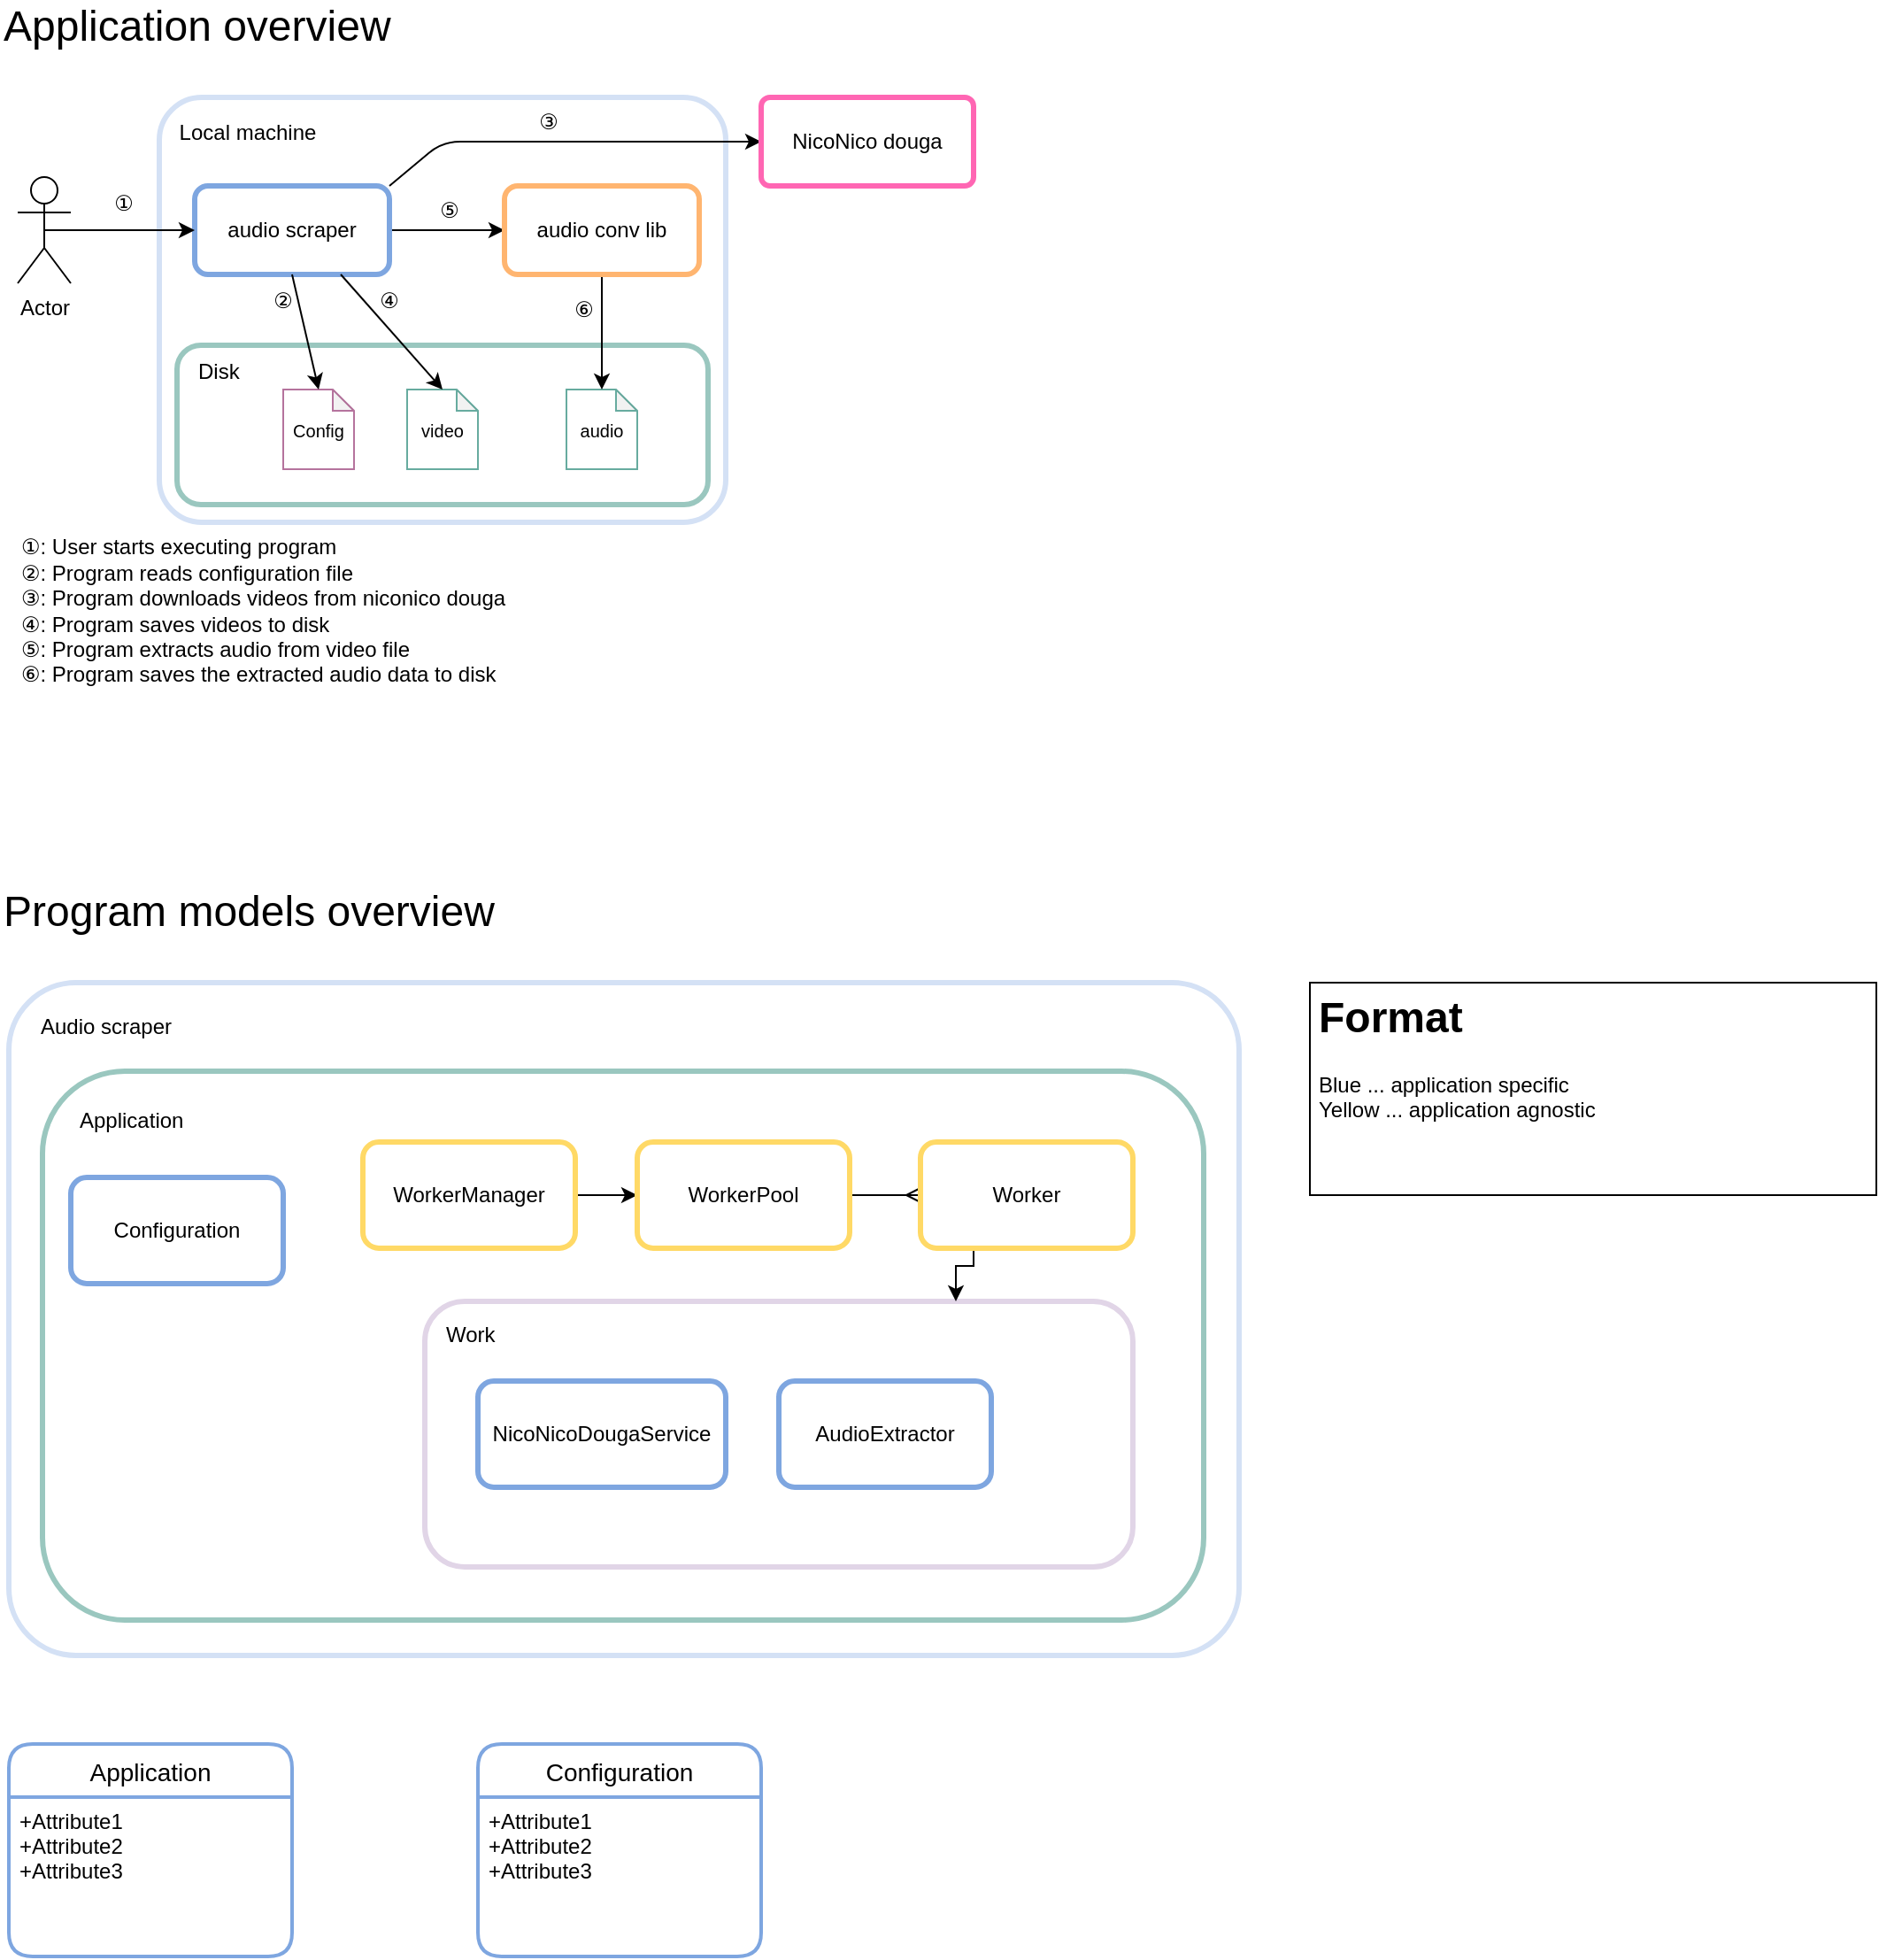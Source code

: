 <mxfile version="15.7.0" type="device"><diagram id="R2lEEEUBdFMjLlhIrx00" name="Page-1"><mxGraphModel dx="1186" dy="739" grid="1" gridSize="10" guides="1" tooltips="1" connect="1" arrows="1" fold="1" page="1" pageScale="1" pageWidth="850" pageHeight="1100" math="0" shadow="0" extFonts="Permanent Marker^https://fonts.googleapis.com/css?family=Permanent+Marker"><root><mxCell id="0"/><mxCell id="1" parent="0"/><mxCell id="x89lHi3yCZCwqDI0kNVP-3" value="Actor" style="shape=umlActor;verticalLabelPosition=bottom;verticalAlign=top;html=1;outlineConnect=0;" parent="1" vertex="1"><mxGeometry x="50" y="185" width="30" height="60" as="geometry"/></mxCell><mxCell id="x89lHi3yCZCwqDI0kNVP-2" value="" style="rounded=1;arcSize=10;whiteSpace=wrap;html=1;align=center;strokeWidth=3;strokeColor=#D4E1F5;" parent="1" vertex="1"><mxGeometry x="130" y="140" width="320" height="240" as="geometry"/></mxCell><mxCell id="x89lHi3yCZCwqDI0kNVP-9" value="Local machine" style="text;html=1;strokeColor=none;fillColor=none;align=center;verticalAlign=middle;whiteSpace=wrap;rounded=0;" parent="1" vertex="1"><mxGeometry x="140" y="150" width="80" height="20" as="geometry"/></mxCell><mxCell id="x89lHi3yCZCwqDI0kNVP-10" value="" style="rounded=1;whiteSpace=wrap;html=1;strokeWidth=3;strokeColor=#9AC7BF;" parent="1" vertex="1"><mxGeometry x="140" y="280" width="300" height="90" as="geometry"/></mxCell><mxCell id="x89lHi3yCZCwqDI0kNVP-11" value="Disk" style="text;html=1;strokeColor=none;fillColor=none;align=left;verticalAlign=middle;whiteSpace=wrap;rounded=0;" parent="1" vertex="1"><mxGeometry x="150" y="285" width="50" height="20" as="geometry"/></mxCell><mxCell id="x89lHi3yCZCwqDI0kNVP-33" style="edgeStyle=orthogonalEdgeStyle;rounded=0;orthogonalLoop=1;jettySize=auto;html=1;exitX=1;exitY=0.5;exitDx=0;exitDy=0;entryX=0;entryY=0.5;entryDx=0;entryDy=0;" parent="1" source="x89lHi3yCZCwqDI0kNVP-12" target="x89lHi3yCZCwqDI0kNVP-32" edge="1"><mxGeometry relative="1" as="geometry"/></mxCell><mxCell id="x89lHi3yCZCwqDI0kNVP-12" value="audio scraper" style="rounded=1;whiteSpace=wrap;html=1;strokeWidth=3;strokeColor=#7EA6E0;" parent="1" vertex="1"><mxGeometry x="150" y="190" width="110" height="50" as="geometry"/></mxCell><mxCell id="x89lHi3yCZCwqDI0kNVP-21" value="&lt;font style=&quot;font-size: 10px&quot;&gt;Config&lt;/font&gt;" style="shape=note;whiteSpace=wrap;html=1;backgroundOutline=1;darkOpacity=0.05;strokeWidth=1;fillColor=none;gradientColor=none;size=12;strokeColor=#B5739D;" parent="1" vertex="1"><mxGeometry x="200" y="305" width="40" height="45" as="geometry"/></mxCell><mxCell id="x89lHi3yCZCwqDI0kNVP-23" value="" style="endArrow=classic;html=1;exitX=0.5;exitY=0.5;exitDx=0;exitDy=0;exitPerimeter=0;entryX=0;entryY=0.5;entryDx=0;entryDy=0;" parent="1" source="x89lHi3yCZCwqDI0kNVP-3" target="x89lHi3yCZCwqDI0kNVP-12" edge="1"><mxGeometry width="50" height="50" relative="1" as="geometry"><mxPoint x="360" y="360" as="sourcePoint"/><mxPoint x="410" y="310" as="targetPoint"/></mxGeometry></mxCell><mxCell id="x89lHi3yCZCwqDI0kNVP-26" value="" style="endArrow=classic;html=1;entryX=0.5;entryY=0;entryDx=0;entryDy=0;entryPerimeter=0;exitX=0.5;exitY=1;exitDx=0;exitDy=0;" parent="1" source="x89lHi3yCZCwqDI0kNVP-12" target="x89lHi3yCZCwqDI0kNVP-21" edge="1"><mxGeometry width="50" height="50" relative="1" as="geometry"><mxPoint x="390" y="380" as="sourcePoint"/><mxPoint x="440" y="330" as="targetPoint"/></mxGeometry></mxCell><mxCell id="x89lHi3yCZCwqDI0kNVP-27" value="" style="endArrow=classic;html=1;entryX=0;entryY=0.5;entryDx=0;entryDy=0;exitX=1;exitY=0;exitDx=0;exitDy=0;" parent="1" source="x89lHi3yCZCwqDI0kNVP-12" target="x89lHi3yCZCwqDI0kNVP-5" edge="1"><mxGeometry width="50" height="50" relative="1" as="geometry"><mxPoint x="390" y="380" as="sourcePoint"/><mxPoint x="440" y="330" as="targetPoint"/><Array as="points"><mxPoint x="290" y="165"/></Array></mxGeometry></mxCell><mxCell id="x89lHi3yCZCwqDI0kNVP-5" value="NicoNico douga" style="rounded=1;arcSize=10;whiteSpace=wrap;html=1;align=center;strokeWidth=3;strokeColor=#FF66B3;" parent="1" vertex="1"><mxGeometry x="470" y="140" width="120" height="50" as="geometry"/></mxCell><mxCell id="x89lHi3yCZCwqDI0kNVP-29" value="&lt;font style=&quot;font-size: 10px&quot;&gt;video&lt;/font&gt;" style="shape=note;whiteSpace=wrap;html=1;backgroundOutline=1;darkOpacity=0.05;strokeWidth=1;fillColor=none;gradientColor=none;size=12;strokeColor=#67AB9F;" parent="1" vertex="1"><mxGeometry x="270" y="305" width="40" height="45" as="geometry"/></mxCell><mxCell id="x89lHi3yCZCwqDI0kNVP-30" value="" style="endArrow=classic;html=1;exitX=0.75;exitY=1;exitDx=0;exitDy=0;entryX=0.5;entryY=0;entryDx=0;entryDy=0;entryPerimeter=0;" parent="1" source="x89lHi3yCZCwqDI0kNVP-12" target="x89lHi3yCZCwqDI0kNVP-29" edge="1"><mxGeometry width="50" height="50" relative="1" as="geometry"><mxPoint x="400" y="350" as="sourcePoint"/><mxPoint x="450" y="300" as="targetPoint"/></mxGeometry></mxCell><mxCell id="x89lHi3yCZCwqDI0kNVP-31" value="&lt;font style=&quot;font-size: 10px&quot;&gt;audio&lt;/font&gt;" style="shape=note;whiteSpace=wrap;html=1;backgroundOutline=1;darkOpacity=0.05;strokeWidth=1;fillColor=none;gradientColor=none;size=12;strokeColor=#67AB9F;" parent="1" vertex="1"><mxGeometry x="360" y="305" width="40" height="45" as="geometry"/></mxCell><mxCell id="x89lHi3yCZCwqDI0kNVP-34" style="edgeStyle=orthogonalEdgeStyle;rounded=0;orthogonalLoop=1;jettySize=auto;html=1;exitX=0.5;exitY=1;exitDx=0;exitDy=0;entryX=0.5;entryY=0;entryDx=0;entryDy=0;entryPerimeter=0;" parent="1" source="x89lHi3yCZCwqDI0kNVP-32" target="x89lHi3yCZCwqDI0kNVP-31" edge="1"><mxGeometry relative="1" as="geometry"/></mxCell><mxCell id="x89lHi3yCZCwqDI0kNVP-32" value="audio conv lib" style="rounded=1;whiteSpace=wrap;html=1;strokeWidth=3;strokeColor=#FFB570;" parent="1" vertex="1"><mxGeometry x="325" y="190" width="110" height="50" as="geometry"/></mxCell><mxCell id="x89lHi3yCZCwqDI0kNVP-35" value="①" style="text;html=1;strokeColor=none;fillColor=none;align=center;verticalAlign=middle;whiteSpace=wrap;rounded=0;" parent="1" vertex="1"><mxGeometry x="100" y="190" width="20" height="20" as="geometry"/></mxCell><mxCell id="x89lHi3yCZCwqDI0kNVP-36" value="②" style="text;html=1;strokeColor=none;fillColor=none;align=center;verticalAlign=middle;whiteSpace=wrap;rounded=0;" parent="1" vertex="1"><mxGeometry x="190" y="245" width="20" height="20" as="geometry"/></mxCell><mxCell id="x89lHi3yCZCwqDI0kNVP-37" value="③" style="text;html=1;strokeColor=none;fillColor=none;align=center;verticalAlign=middle;whiteSpace=wrap;rounded=0;" parent="1" vertex="1"><mxGeometry x="340" y="144" width="20" height="20" as="geometry"/></mxCell><mxCell id="x89lHi3yCZCwqDI0kNVP-38" value="④" style="text;html=1;strokeColor=none;fillColor=none;align=center;verticalAlign=middle;whiteSpace=wrap;rounded=0;" parent="1" vertex="1"><mxGeometry x="250" y="245" width="20" height="20" as="geometry"/></mxCell><mxCell id="x89lHi3yCZCwqDI0kNVP-39" value="⑤" style="text;html=1;strokeColor=none;fillColor=none;align=center;verticalAlign=middle;whiteSpace=wrap;rounded=0;" parent="1" vertex="1"><mxGeometry x="284" y="194" width="20" height="20" as="geometry"/></mxCell><mxCell id="x89lHi3yCZCwqDI0kNVP-40" value="⑥" style="text;html=1;strokeColor=none;fillColor=none;align=center;verticalAlign=middle;whiteSpace=wrap;rounded=0;" parent="1" vertex="1"><mxGeometry x="360" y="250" width="20" height="20" as="geometry"/></mxCell><mxCell id="x89lHi3yCZCwqDI0kNVP-41" value="Application overview" style="text;html=1;strokeColor=none;fillColor=none;align=left;verticalAlign=middle;whiteSpace=wrap;rounded=0;fontSize=24;" parent="1" vertex="1"><mxGeometry x="40" y="90" width="230" height="20" as="geometry"/></mxCell><mxCell id="x89lHi3yCZCwqDI0kNVP-43" value="①: User starts executing program&lt;br&gt;②: Program reads configuration file&lt;br&gt;③: Program downloads videos from niconico douga&lt;br&gt;④: Program saves videos to disk&lt;br&gt;⑤: Program extracts audio from video file&lt;br&gt;⑥: Program saves the extracted audio data to disk" style="text;html=1;strokeColor=none;fillColor=none;align=left;verticalAlign=middle;whiteSpace=wrap;rounded=0;fontSize=12;" parent="1" vertex="1"><mxGeometry x="50" y="390" width="370" height="80" as="geometry"/></mxCell><mxCell id="hpQlUhlg8BPZ54sxjIZC-1" value="Program models overview" style="text;html=1;strokeColor=none;fillColor=none;align=left;verticalAlign=middle;rounded=0;fontSize=24;" parent="1" vertex="1"><mxGeometry x="40" y="590" width="300" height="20" as="geometry"/></mxCell><mxCell id="hpQlUhlg8BPZ54sxjIZC-2" value="" style="rounded=1;arcSize=10;whiteSpace=wrap;html=1;align=center;strokeWidth=3;strokeColor=#D4E1F5;" parent="1" vertex="1"><mxGeometry x="45" y="640" width="695" height="380" as="geometry"/></mxCell><mxCell id="hpQlUhlg8BPZ54sxjIZC-3" value="Audio scraper" style="text;html=1;strokeColor=none;fillColor=none;align=center;verticalAlign=middle;whiteSpace=wrap;rounded=0;" parent="1" vertex="1"><mxGeometry x="60" y="650" width="80" height="30" as="geometry"/></mxCell><mxCell id="hpQlUhlg8BPZ54sxjIZC-4" value="" style="rounded=1;whiteSpace=wrap;html=1;strokeWidth=3;strokeColor=#9AC7BF;" parent="1" vertex="1"><mxGeometry x="64" y="690" width="656" height="310" as="geometry"/></mxCell><mxCell id="hpQlUhlg8BPZ54sxjIZC-7" value="Application" style="text;html=1;strokeColor=none;fillColor=none;align=left;verticalAlign=middle;whiteSpace=wrap;rounded=0;" parent="1" vertex="1"><mxGeometry x="83" y="703" width="90" height="30" as="geometry"/></mxCell><mxCell id="hpQlUhlg8BPZ54sxjIZC-9" value="Configuration" style="rounded=1;whiteSpace=wrap;html=1;strokeColor=#7EA6E0;strokeWidth=3;align=center;" parent="1" vertex="1"><mxGeometry x="80" y="750" width="120" height="60" as="geometry"/></mxCell><mxCell id="hpQlUhlg8BPZ54sxjIZC-16" style="edgeStyle=orthogonalEdgeStyle;rounded=0;orthogonalLoop=1;jettySize=auto;html=1;exitX=1;exitY=0.5;exitDx=0;exitDy=0;" parent="1" source="hpQlUhlg8BPZ54sxjIZC-11" target="hpQlUhlg8BPZ54sxjIZC-13" edge="1"><mxGeometry relative="1" as="geometry"><Array as="points"><mxPoint x="385" y="760"/><mxPoint x="385" y="760"/></Array></mxGeometry></mxCell><mxCell id="hpQlUhlg8BPZ54sxjIZC-11" value="WorkerManager" style="rounded=1;whiteSpace=wrap;html=1;strokeColor=#FFD966;strokeWidth=3;align=center;" parent="1" vertex="1"><mxGeometry x="245" y="730" width="120" height="60" as="geometry"/></mxCell><mxCell id="hpQlUhlg8BPZ54sxjIZC-30" style="edgeStyle=orthogonalEdgeStyle;rounded=0;orthogonalLoop=1;jettySize=auto;html=1;exitX=1;exitY=0.5;exitDx=0;exitDy=0;entryX=0;entryY=0.5;entryDx=0;entryDy=0;endArrow=ERmany;endFill=0;" parent="1" source="hpQlUhlg8BPZ54sxjIZC-13" target="hpQlUhlg8BPZ54sxjIZC-29" edge="1"><mxGeometry relative="1" as="geometry"/></mxCell><mxCell id="hpQlUhlg8BPZ54sxjIZC-13" value="WorkerPool" style="rounded=1;whiteSpace=wrap;html=1;strokeColor=#FFD966;strokeWidth=3;align=center;" parent="1" vertex="1"><mxGeometry x="400" y="730" width="120" height="60" as="geometry"/></mxCell><mxCell id="hpQlUhlg8BPZ54sxjIZC-26" value="" style="rounded=1;whiteSpace=wrap;html=1;strokeColor=#E1D5E7;strokeWidth=3;align=center;" parent="1" vertex="1"><mxGeometry x="280" y="820" width="400" height="150" as="geometry"/></mxCell><mxCell id="hpQlUhlg8BPZ54sxjIZC-15" value="AudioExtractor" style="rounded=1;whiteSpace=wrap;html=1;strokeColor=#7EA6E0;strokeWidth=3;align=center;" parent="1" vertex="1"><mxGeometry x="480" y="865" width="120" height="60" as="geometry"/></mxCell><mxCell id="hpQlUhlg8BPZ54sxjIZC-31" style="edgeStyle=orthogonalEdgeStyle;rounded=0;orthogonalLoop=1;jettySize=auto;html=1;exitX=0.25;exitY=1;exitDx=0;exitDy=0;entryX=0.75;entryY=0;entryDx=0;entryDy=0;endArrow=classic;endFill=1;" parent="1" source="hpQlUhlg8BPZ54sxjIZC-29" target="hpQlUhlg8BPZ54sxjIZC-26" edge="1"><mxGeometry relative="1" as="geometry"><Array as="points"><mxPoint x="590" y="800"/><mxPoint x="580" y="800"/></Array></mxGeometry></mxCell><mxCell id="hpQlUhlg8BPZ54sxjIZC-29" value="Worker" style="rounded=1;whiteSpace=wrap;html=1;strokeColor=#FFD966;strokeWidth=3;align=center;" parent="1" vertex="1"><mxGeometry x="560" y="730" width="120" height="60" as="geometry"/></mxCell><mxCell id="hpQlUhlg8BPZ54sxjIZC-32" value="Work" style="text;html=1;strokeColor=none;fillColor=none;align=left;verticalAlign=middle;whiteSpace=wrap;rounded=0;" parent="1" vertex="1"><mxGeometry x="290" y="824" width="90" height="30" as="geometry"/></mxCell><mxCell id="hpQlUhlg8BPZ54sxjIZC-10" value="NicoNicoDougaService" style="rounded=1;whiteSpace=wrap;html=1;strokeColor=#7EA6E0;strokeWidth=3;align=center;" parent="1" vertex="1"><mxGeometry x="310" y="865" width="140" height="60" as="geometry"/></mxCell><mxCell id="VvpjeEXXerQei1ek4trD-18" value="Application" style="swimlane;childLayout=stackLayout;horizontal=1;startSize=30;horizontalStack=0;rounded=1;fontSize=14;fontStyle=0;strokeWidth=2;resizeParent=0;resizeLast=1;shadow=0;dashed=0;align=center;fontColor=#000000;strokeColor=#7EA6E0;" vertex="1" parent="1"><mxGeometry x="45" y="1070" width="160" height="120" as="geometry"/></mxCell><mxCell id="VvpjeEXXerQei1ek4trD-19" value="+Attribute1&#10;+Attribute2&#10;+Attribute3" style="align=left;strokeColor=none;fillColor=none;spacingLeft=4;fontSize=12;verticalAlign=top;resizable=0;rotatable=0;part=1;" vertex="1" parent="VvpjeEXXerQei1ek4trD-18"><mxGeometry y="30" width="160" height="90" as="geometry"/></mxCell><mxCell id="VvpjeEXXerQei1ek4trD-20" value="Configuration" style="swimlane;childLayout=stackLayout;horizontal=1;startSize=30;horizontalStack=0;rounded=1;fontSize=14;fontStyle=0;strokeWidth=2;resizeParent=0;resizeLast=1;shadow=0;dashed=0;align=center;fontColor=#000000;strokeColor=#7EA6E0;" vertex="1" parent="1"><mxGeometry x="310" y="1070" width="160" height="120" as="geometry"/></mxCell><mxCell id="VvpjeEXXerQei1ek4trD-21" value="+Attribute1&#10;+Attribute2&#10;+Attribute3" style="align=left;strokeColor=none;fillColor=none;spacingLeft=4;fontSize=12;verticalAlign=top;resizable=0;rotatable=0;part=1;" vertex="1" parent="VvpjeEXXerQei1ek4trD-20"><mxGeometry y="30" width="160" height="90" as="geometry"/></mxCell><mxCell id="VvpjeEXXerQei1ek4trD-25" value="&lt;h1&gt;&lt;span&gt;Format&lt;/span&gt;&lt;/h1&gt;&lt;div&gt;Blue ... application specific&lt;/div&gt;&lt;div&gt;Yellow ... application agnostic&lt;/div&gt;" style="text;html=1;strokeColor=default;fillColor=none;spacing=5;spacingTop=-20;whiteSpace=wrap;overflow=hidden;rounded=0;fontColor=#000000;align=left;" vertex="1" parent="1"><mxGeometry x="780" y="640" width="320" height="120" as="geometry"/></mxCell></root></mxGraphModel></diagram></mxfile>